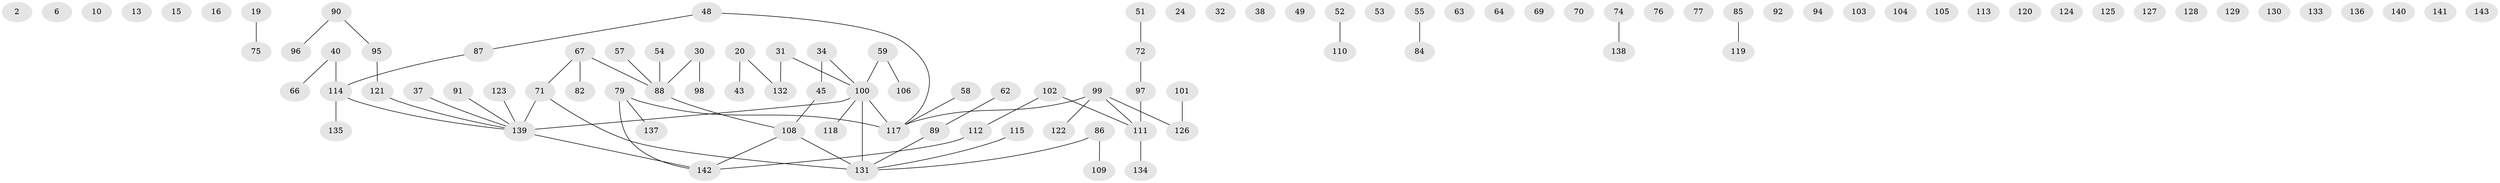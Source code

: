// original degree distribution, {2: 0.2517482517482518, 0: 0.24475524475524477, 1: 0.26573426573426573, 3: 0.13286713286713286, 4: 0.08391608391608392, 5: 0.02097902097902098}
// Generated by graph-tools (version 1.1) at 2025/43/03/04/25 21:43:27]
// undirected, 100 vertices, 66 edges
graph export_dot {
graph [start="1"]
  node [color=gray90,style=filled];
  2;
  6;
  10;
  13;
  15;
  16;
  19;
  20;
  24;
  30;
  31;
  32;
  34;
  37;
  38;
  40;
  43;
  45;
  48;
  49;
  51;
  52;
  53;
  54 [super="+9"];
  55;
  57;
  58;
  59;
  62;
  63;
  64;
  66;
  67 [super="+33"];
  69;
  70;
  71 [super="+25"];
  72 [super="+1"];
  74;
  75;
  76;
  77;
  79 [super="+18"];
  82;
  84;
  85;
  86;
  87;
  88 [super="+23+60"];
  89;
  90;
  91;
  92;
  94;
  95;
  96;
  97;
  98;
  99 [super="+35"];
  100 [super="+68+83+41"];
  101;
  102;
  103;
  104;
  105;
  106;
  108 [super="+44+46"];
  109;
  110;
  111;
  112;
  113;
  114;
  115;
  117 [super="+116"];
  118;
  119;
  120;
  121;
  122;
  123;
  124;
  125;
  126 [super="+22+56"];
  127;
  128;
  129;
  130;
  131 [super="+93+42+4"];
  132 [super="+8"];
  133;
  134;
  135;
  136;
  137;
  138;
  139 [super="+50+65+81+78"];
  140;
  141;
  142;
  143;
  19 -- 75;
  20 -- 43;
  20 -- 132;
  30 -- 98;
  30 -- 88;
  31 -- 100;
  31 -- 132;
  34 -- 45;
  34 -- 100;
  37 -- 139;
  40 -- 66;
  40 -- 114;
  45 -- 108;
  48 -- 87;
  48 -- 117;
  51 -- 72;
  52 -- 110;
  54 -- 88;
  55 -- 84;
  57 -- 88;
  58 -- 117;
  59 -- 106;
  59 -- 100;
  62 -- 89;
  67 -- 71 [weight=2];
  67 -- 88 [weight=2];
  67 -- 82;
  71 -- 131;
  71 -- 139 [weight=2];
  72 -- 97;
  74 -- 138;
  79 -- 117;
  79 -- 137;
  79 -- 142;
  85 -- 119;
  86 -- 109;
  86 -- 131;
  87 -- 114;
  88 -- 108;
  89 -- 131;
  90 -- 95;
  90 -- 96;
  91 -- 139;
  95 -- 121;
  97 -- 111;
  99 -- 111;
  99 -- 122;
  99 -- 117;
  99 -- 126;
  100 -- 118;
  100 -- 131 [weight=2];
  100 -- 139 [weight=2];
  100 -- 117;
  101 -- 126;
  102 -- 111;
  102 -- 112;
  108 -- 131 [weight=2];
  108 -- 142;
  111 -- 134;
  112 -- 142;
  114 -- 135;
  114 -- 139;
  115 -- 131;
  121 -- 139;
  123 -- 139;
  139 -- 142;
}
